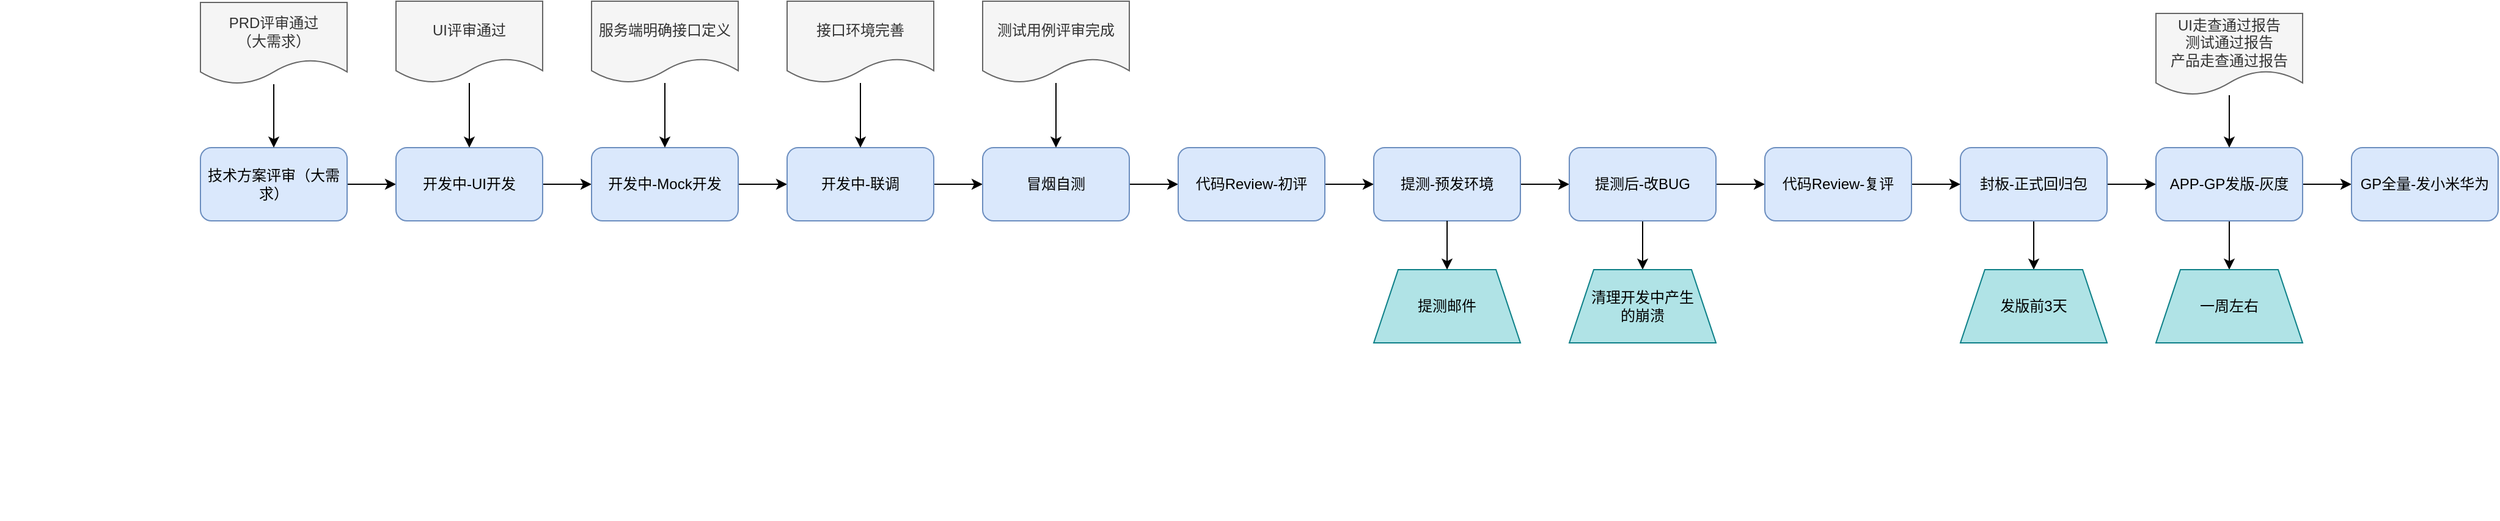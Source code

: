 <mxfile version="14.6.12" type="github"><diagram name="Page-1" id="12e1b939-464a-85fe-373e-61e167be1490"><mxGraphModel dx="1250" dy="811" grid="1" gridSize="10" guides="1" tooltips="1" connect="1" arrows="1" fold="1" page="1" pageScale="1.5" pageWidth="1169" pageHeight="826" background="#ffffff" math="0" shadow="0"><root><mxCell id="0"/><mxCell id="1" parent="0"/><mxCell id="60da8b9f42644d3a-4" value="Blog&lt;div&gt;Keywords&lt;/div&gt;&lt;div&gt;Social Media&lt;/div&gt;" style="text;html=1;strokeColor=none;fillColor=none;align=center;verticalAlign=middle;whiteSpace=wrap;rounded=0;shadow=0;fontSize=14;fontColor=#FFFFFF;" parent="1" vertex="1"><mxGeometry x="316" y="725" width="280" height="90" as="geometry"/></mxCell><mxCell id="60da8b9f42644d3a-6" value="" style="line;strokeWidth=2;html=1;rounded=0;shadow=0;fontSize=27;align=center;fillColor=none;strokeColor=#FFFFFF;" parent="1" vertex="1"><mxGeometry x="336" y="485" width="240" height="10" as="geometry"/></mxCell><mxCell id="60da8b9f42644d3a-7" value="" style="line;strokeWidth=2;html=1;rounded=0;shadow=0;fontSize=27;align=center;fillColor=none;strokeColor=#FFFFFF;" parent="1" vertex="1"><mxGeometry x="336" y="705" width="240" height="10" as="geometry"/></mxCell><mxCell id="60da8b9f42644d3a-18" value="CONVERT" style="text;html=1;strokeColor=none;fillColor=none;align=center;verticalAlign=middle;whiteSpace=wrap;rounded=0;shadow=0;fontSize=27;fontColor=#FFFFFF;fontStyle=1" parent="1" vertex="1"><mxGeometry x="596" y="425" width="280" height="60" as="geometry"/></mxCell><mxCell id="60da8b9f42644d3a-19" value="Forms&lt;div&gt;Calls-to-Action&lt;/div&gt;&lt;div&gt;Landing Pages&lt;/div&gt;" style="text;html=1;strokeColor=none;fillColor=none;align=center;verticalAlign=middle;whiteSpace=wrap;rounded=0;shadow=0;fontSize=14;fontColor=#FFFFFF;" parent="1" vertex="1"><mxGeometry x="596" y="725" width="280" height="90" as="geometry"/></mxCell><mxCell id="60da8b9f42644d3a-20" value="" style="line;strokeWidth=2;html=1;rounded=0;shadow=0;fontSize=27;align=center;fillColor=none;strokeColor=#FFFFFF;" parent="1" vertex="1"><mxGeometry x="616" y="485" width="240" height="10" as="geometry"/></mxCell><mxCell id="60da8b9f42644d3a-21" value="" style="line;strokeWidth=2;html=1;rounded=0;shadow=0;fontSize=27;align=center;fillColor=none;strokeColor=#FFFFFF;" parent="1" vertex="1"><mxGeometry x="616" y="705" width="240" height="10" as="geometry"/></mxCell><mxCell id="60da8b9f42644d3a-25" value="CLOSE" style="text;html=1;strokeColor=none;fillColor=none;align=center;verticalAlign=middle;whiteSpace=wrap;rounded=0;shadow=0;fontSize=27;fontColor=#FFFFFF;fontStyle=1" parent="1" vertex="1"><mxGeometry x="876" y="425" width="280" height="60" as="geometry"/></mxCell><mxCell id="60da8b9f42644d3a-26" value="Email&lt;div&gt;Signals&lt;/div&gt;&lt;div&gt;Workflows&lt;/div&gt;" style="text;html=1;strokeColor=none;fillColor=none;align=center;verticalAlign=middle;whiteSpace=wrap;rounded=0;shadow=0;fontSize=14;fontColor=#FFFFFF;" parent="1" vertex="1"><mxGeometry x="876" y="725" width="280" height="90" as="geometry"/></mxCell><mxCell id="60da8b9f42644d3a-27" value="" style="line;strokeWidth=2;html=1;rounded=0;shadow=0;fontSize=27;align=center;fillColor=none;strokeColor=#FFFFFF;" parent="1" vertex="1"><mxGeometry x="896" y="485" width="240" height="10" as="geometry"/></mxCell><mxCell id="60da8b9f42644d3a-28" value="" style="line;strokeWidth=2;html=1;rounded=0;shadow=0;fontSize=27;align=center;fillColor=none;strokeColor=#FFFFFF;" parent="1" vertex="1"><mxGeometry x="896" y="705" width="240" height="10" as="geometry"/></mxCell><mxCell id="60da8b9f42644d3a-32" value="DELIGHT" style="text;html=1;strokeColor=none;fillColor=none;align=center;verticalAlign=middle;whiteSpace=wrap;rounded=0;shadow=0;fontSize=27;fontColor=#FFFFFF;fontStyle=1" parent="1" vertex="1"><mxGeometry x="1156" y="425" width="280" height="60" as="geometry"/></mxCell><mxCell id="60da8b9f42644d3a-34" value="" style="line;strokeWidth=2;html=1;rounded=0;shadow=0;fontSize=27;align=center;fillColor=none;strokeColor=#FFFFFF;" parent="1" vertex="1"><mxGeometry x="1176" y="485" width="240" height="10" as="geometry"/></mxCell><mxCell id="60da8b9f42644d3a-35" value="" style="line;strokeWidth=2;html=1;rounded=0;shadow=0;fontSize=27;align=center;fillColor=none;strokeColor=#FFFFFF;" parent="1" vertex="1"><mxGeometry x="1176" y="705" width="240" height="10" as="geometry"/></mxCell><mxCell id="-69QhgYu0o7bPw_on2T7-32" value="" style="edgeStyle=orthogonalEdgeStyle;rounded=0;orthogonalLoop=1;jettySize=auto;html=1;" parent="1" source="-69QhgYu0o7bPw_on2T7-1" target="-69QhgYu0o7bPw_on2T7-7" edge="1"><mxGeometry relative="1" as="geometry"/></mxCell><mxCell id="-69QhgYu0o7bPw_on2T7-1" value="技术方案评审（大需求）" style="rounded=1;whiteSpace=wrap;html=1;fillColor=#dae8fc;strokeColor=#6c8ebf;" parent="1" vertex="1"><mxGeometry x="480" y="510" width="120" height="60" as="geometry"/></mxCell><mxCell id="-69QhgYu0o7bPw_on2T7-44" value="" style="edgeStyle=orthogonalEdgeStyle;rounded=0;orthogonalLoop=1;jettySize=auto;html=1;" parent="1" source="-69QhgYu0o7bPw_on2T7-3" target="-69QhgYu0o7bPw_on2T7-1" edge="1"><mxGeometry relative="1" as="geometry"/></mxCell><mxCell id="-69QhgYu0o7bPw_on2T7-3" value="PRD评审通过&lt;br&gt;（大需求）" style="shape=document;whiteSpace=wrap;html=1;boundedLbl=1;fillColor=#f5f5f5;strokeColor=#666666;fontColor=#333333;" parent="1" vertex="1"><mxGeometry x="480" y="391" width="120" height="67" as="geometry"/></mxCell><mxCell id="-69QhgYu0o7bPw_on2T7-33" value="" style="edgeStyle=orthogonalEdgeStyle;rounded=0;orthogonalLoop=1;jettySize=auto;html=1;" parent="1" source="-69QhgYu0o7bPw_on2T7-7" target="-69QhgYu0o7bPw_on2T7-8" edge="1"><mxGeometry relative="1" as="geometry"/></mxCell><mxCell id="-69QhgYu0o7bPw_on2T7-7" value="&lt;span&gt;开发中-UI开发&lt;/span&gt;" style="rounded=1;whiteSpace=wrap;html=1;fillColor=#dae8fc;strokeColor=#6c8ebf;" parent="1" vertex="1"><mxGeometry x="640" y="510" width="120" height="60" as="geometry"/></mxCell><mxCell id="-69QhgYu0o7bPw_on2T7-34" value="" style="edgeStyle=orthogonalEdgeStyle;rounded=0;orthogonalLoop=1;jettySize=auto;html=1;" parent="1" source="-69QhgYu0o7bPw_on2T7-8" target="-69QhgYu0o7bPw_on2T7-9" edge="1"><mxGeometry relative="1" as="geometry"/></mxCell><mxCell id="-69QhgYu0o7bPw_on2T7-8" value="开发中-Mock开发" style="rounded=1;whiteSpace=wrap;html=1;fillColor=#dae8fc;strokeColor=#6c8ebf;" parent="1" vertex="1"><mxGeometry x="800" y="510" width="120" height="60" as="geometry"/></mxCell><mxCell id="-69QhgYu0o7bPw_on2T7-35" value="" style="edgeStyle=orthogonalEdgeStyle;rounded=0;orthogonalLoop=1;jettySize=auto;html=1;" parent="1" source="-69QhgYu0o7bPw_on2T7-9" target="-69QhgYu0o7bPw_on2T7-10" edge="1"><mxGeometry relative="1" as="geometry"/></mxCell><mxCell id="-69QhgYu0o7bPw_on2T7-9" value="开发中-联调" style="rounded=1;whiteSpace=wrap;html=1;fillColor=#dae8fc;strokeColor=#6c8ebf;" parent="1" vertex="1"><mxGeometry x="960" y="510" width="120" height="60" as="geometry"/></mxCell><mxCell id="-69QhgYu0o7bPw_on2T7-36" value="" style="edgeStyle=orthogonalEdgeStyle;rounded=0;orthogonalLoop=1;jettySize=auto;html=1;" parent="1" source="-69QhgYu0o7bPw_on2T7-10" target="-69QhgYu0o7bPw_on2T7-11" edge="1"><mxGeometry relative="1" as="geometry"/></mxCell><mxCell id="-69QhgYu0o7bPw_on2T7-10" value="冒烟自测" style="rounded=1;whiteSpace=wrap;html=1;fillColor=#dae8fc;strokeColor=#6c8ebf;" parent="1" vertex="1"><mxGeometry x="1120" y="510" width="120" height="60" as="geometry"/></mxCell><mxCell id="-69QhgYu0o7bPw_on2T7-37" value="" style="edgeStyle=orthogonalEdgeStyle;rounded=0;orthogonalLoop=1;jettySize=auto;html=1;" parent="1" source="-69QhgYu0o7bPw_on2T7-11" target="-69QhgYu0o7bPw_on2T7-12" edge="1"><mxGeometry relative="1" as="geometry"/></mxCell><mxCell id="-69QhgYu0o7bPw_on2T7-11" value="代码Review-初评" style="rounded=1;whiteSpace=wrap;html=1;fillColor=#dae8fc;strokeColor=#6c8ebf;" parent="1" vertex="1"><mxGeometry x="1280" y="510" width="120" height="60" as="geometry"/></mxCell><mxCell id="-69QhgYu0o7bPw_on2T7-38" value="" style="edgeStyle=orthogonalEdgeStyle;rounded=0;orthogonalLoop=1;jettySize=auto;html=1;" parent="1" source="-69QhgYu0o7bPw_on2T7-12" target="-69QhgYu0o7bPw_on2T7-13" edge="1"><mxGeometry relative="1" as="geometry"/></mxCell><mxCell id="-69QhgYu0o7bPw_on2T7-12" value="提测-预发环境" style="rounded=1;whiteSpace=wrap;html=1;fillColor=#dae8fc;strokeColor=#6c8ebf;" parent="1" vertex="1"><mxGeometry x="1440" y="510" width="120" height="60" as="geometry"/></mxCell><mxCell id="-69QhgYu0o7bPw_on2T7-39" value="" style="edgeStyle=orthogonalEdgeStyle;rounded=0;orthogonalLoop=1;jettySize=auto;html=1;" parent="1" source="-69QhgYu0o7bPw_on2T7-13" target="-69QhgYu0o7bPw_on2T7-31" edge="1"><mxGeometry relative="1" as="geometry"/></mxCell><mxCell id="-69QhgYu0o7bPw_on2T7-58" value="" style="edgeStyle=orthogonalEdgeStyle;rounded=0;orthogonalLoop=1;jettySize=auto;html=1;" parent="1" source="-69QhgYu0o7bPw_on2T7-13" target="-69QhgYu0o7bPw_on2T7-27" edge="1"><mxGeometry relative="1" as="geometry"/></mxCell><mxCell id="-69QhgYu0o7bPw_on2T7-13" value="提测后-改BUG" style="rounded=1;whiteSpace=wrap;html=1;fillColor=#dae8fc;strokeColor=#6c8ebf;" parent="1" vertex="1"><mxGeometry x="1600" y="510" width="120" height="60" as="geometry"/></mxCell><mxCell id="-69QhgYu0o7bPw_on2T7-41" value="" style="edgeStyle=orthogonalEdgeStyle;rounded=0;orthogonalLoop=1;jettySize=auto;html=1;" parent="1" source="-69QhgYu0o7bPw_on2T7-14" target="-69QhgYu0o7bPw_on2T7-15" edge="1"><mxGeometry relative="1" as="geometry"/></mxCell><mxCell id="-69QhgYu0o7bPw_on2T7-60" value="" style="edgeStyle=orthogonalEdgeStyle;rounded=0;orthogonalLoop=1;jettySize=auto;html=1;" parent="1" source="-69QhgYu0o7bPw_on2T7-14" target="-69QhgYu0o7bPw_on2T7-23" edge="1"><mxGeometry relative="1" as="geometry"/></mxCell><mxCell id="-69QhgYu0o7bPw_on2T7-14" value="封板-正式回归包" style="rounded=1;whiteSpace=wrap;html=1;fillColor=#dae8fc;strokeColor=#6c8ebf;" parent="1" vertex="1"><mxGeometry x="1920" y="510" width="120" height="60" as="geometry"/></mxCell><mxCell id="-69QhgYu0o7bPw_on2T7-42" value="" style="edgeStyle=orthogonalEdgeStyle;rounded=0;orthogonalLoop=1;jettySize=auto;html=1;" parent="1" source="-69QhgYu0o7bPw_on2T7-15" target="-69QhgYu0o7bPw_on2T7-28" edge="1"><mxGeometry relative="1" as="geometry"/></mxCell><mxCell id="-69QhgYu0o7bPw_on2T7-59" value="" style="edgeStyle=orthogonalEdgeStyle;rounded=0;orthogonalLoop=1;jettySize=auto;html=1;" parent="1" source="-69QhgYu0o7bPw_on2T7-15" target="-69QhgYu0o7bPw_on2T7-29" edge="1"><mxGeometry relative="1" as="geometry"/></mxCell><mxCell id="-69QhgYu0o7bPw_on2T7-15" value="APP-GP发版-灰度" style="rounded=1;whiteSpace=wrap;html=1;fillColor=#dae8fc;strokeColor=#6c8ebf;" parent="1" vertex="1"><mxGeometry x="2080" y="510" width="120" height="60" as="geometry"/></mxCell><mxCell id="-69QhgYu0o7bPw_on2T7-45" value="" style="edgeStyle=orthogonalEdgeStyle;rounded=0;orthogonalLoop=1;jettySize=auto;html=1;" parent="1" source="-69QhgYu0o7bPw_on2T7-17" target="-69QhgYu0o7bPw_on2T7-7" edge="1"><mxGeometry relative="1" as="geometry"/></mxCell><mxCell id="-69QhgYu0o7bPw_on2T7-17" value="UI评审通过" style="shape=document;whiteSpace=wrap;html=1;boundedLbl=1;fillColor=#f5f5f5;strokeColor=#666666;fontColor=#333333;" parent="1" vertex="1"><mxGeometry x="640" y="390" width="120" height="67" as="geometry"/></mxCell><mxCell id="-69QhgYu0o7bPw_on2T7-46" value="" style="edgeStyle=orthogonalEdgeStyle;rounded=0;orthogonalLoop=1;jettySize=auto;html=1;" parent="1" source="-69QhgYu0o7bPw_on2T7-18" target="-69QhgYu0o7bPw_on2T7-8" edge="1"><mxGeometry relative="1" as="geometry"/></mxCell><mxCell id="-69QhgYu0o7bPw_on2T7-18" value="&lt;span&gt;服务端明确接口定义&lt;/span&gt;" style="shape=document;whiteSpace=wrap;html=1;boundedLbl=1;fillColor=#f5f5f5;strokeColor=#666666;fontColor=#333333;" parent="1" vertex="1"><mxGeometry x="800" y="390" width="120" height="67" as="geometry"/></mxCell><mxCell id="-69QhgYu0o7bPw_on2T7-47" value="" style="edgeStyle=orthogonalEdgeStyle;rounded=0;orthogonalLoop=1;jettySize=auto;html=1;" parent="1" source="-69QhgYu0o7bPw_on2T7-19" target="-69QhgYu0o7bPw_on2T7-9" edge="1"><mxGeometry relative="1" as="geometry"/></mxCell><mxCell id="-69QhgYu0o7bPw_on2T7-19" value="接口环境完善" style="shape=document;whiteSpace=wrap;html=1;boundedLbl=1;fillColor=#f5f5f5;strokeColor=#666666;fontColor=#333333;" parent="1" vertex="1"><mxGeometry x="960" y="390" width="120" height="67" as="geometry"/></mxCell><mxCell id="-69QhgYu0o7bPw_on2T7-48" value="" style="edgeStyle=orthogonalEdgeStyle;rounded=0;orthogonalLoop=1;jettySize=auto;html=1;" parent="1" source="-69QhgYu0o7bPw_on2T7-20" target="-69QhgYu0o7bPw_on2T7-10" edge="1"><mxGeometry relative="1" as="geometry"/></mxCell><mxCell id="-69QhgYu0o7bPw_on2T7-20" value="测试用例评审完成" style="shape=document;whiteSpace=wrap;html=1;boundedLbl=1;fillColor=#f5f5f5;strokeColor=#666666;fontColor=#333333;" parent="1" vertex="1"><mxGeometry x="1120" y="390" width="120" height="67" as="geometry"/></mxCell><mxCell id="-69QhgYu0o7bPw_on2T7-22" value="提测邮件" style="shape=trapezoid;perimeter=trapezoidPerimeter;whiteSpace=wrap;html=1;fixedSize=1;fillColor=#b0e3e6;strokeColor=#0e8088;" parent="1" vertex="1"><mxGeometry x="1440" y="610" width="120" height="60" as="geometry"/></mxCell><mxCell id="-69QhgYu0o7bPw_on2T7-23" value="发版前3天" style="shape=trapezoid;perimeter=trapezoidPerimeter;whiteSpace=wrap;html=1;fixedSize=1;fillColor=#b0e3e6;strokeColor=#0e8088;" parent="1" vertex="1"><mxGeometry x="1920" y="610" width="120" height="60" as="geometry"/></mxCell><mxCell id="-69QhgYu0o7bPw_on2T7-61" value="" style="edgeStyle=orthogonalEdgeStyle;rounded=0;orthogonalLoop=1;jettySize=auto;html=1;" parent="1" source="-69QhgYu0o7bPw_on2T7-25" target="-69QhgYu0o7bPw_on2T7-15" edge="1"><mxGeometry relative="1" as="geometry"/></mxCell><mxCell id="-69QhgYu0o7bPw_on2T7-25" value="UI走查通过报告&lt;br&gt;测试通过报告&lt;br&gt;产品走查通过报告" style="shape=document;whiteSpace=wrap;html=1;boundedLbl=1;fillColor=#f5f5f5;strokeColor=#666666;fontColor=#333333;align=center;" parent="1" vertex="1"><mxGeometry x="2080" y="400" width="120" height="67" as="geometry"/></mxCell><mxCell id="-69QhgYu0o7bPw_on2T7-27" value="清理开发中产生&lt;br&gt;的崩溃" style="shape=trapezoid;perimeter=trapezoidPerimeter;whiteSpace=wrap;html=1;fixedSize=1;fillColor=#b0e3e6;strokeColor=#0e8088;" parent="1" vertex="1"><mxGeometry x="1600" y="610" width="120" height="60" as="geometry"/></mxCell><mxCell id="-69QhgYu0o7bPw_on2T7-28" value="GP全量-发小米华为" style="rounded=1;whiteSpace=wrap;html=1;fillColor=#dae8fc;strokeColor=#6c8ebf;" parent="1" vertex="1"><mxGeometry x="2240" y="510" width="120" height="60" as="geometry"/></mxCell><mxCell id="-69QhgYu0o7bPw_on2T7-29" value="一周左右" style="shape=trapezoid;perimeter=trapezoidPerimeter;whiteSpace=wrap;html=1;fixedSize=1;fillColor=#b0e3e6;strokeColor=#0e8088;" parent="1" vertex="1"><mxGeometry x="2080" y="610" width="120" height="60" as="geometry"/></mxCell><mxCell id="-69QhgYu0o7bPw_on2T7-40" value="" style="edgeStyle=orthogonalEdgeStyle;rounded=0;orthogonalLoop=1;jettySize=auto;html=1;" parent="1" source="-69QhgYu0o7bPw_on2T7-31" target="-69QhgYu0o7bPw_on2T7-14" edge="1"><mxGeometry relative="1" as="geometry"/></mxCell><mxCell id="-69QhgYu0o7bPw_on2T7-31" value="代码Review-复评" style="rounded=1;whiteSpace=wrap;html=1;fillColor=#dae8fc;strokeColor=#6c8ebf;" parent="1" vertex="1"><mxGeometry x="1760" y="510" width="120" height="60" as="geometry"/></mxCell><mxCell id="-69QhgYu0o7bPw_on2T7-57" value="" style="edgeStyle=orthogonalEdgeStyle;orthogonalLoop=1;jettySize=auto;html=1;rounded=0;" parent="1" source="-69QhgYu0o7bPw_on2T7-12" target="-69QhgYu0o7bPw_on2T7-22" edge="1"><mxGeometry relative="1" as="geometry"/></mxCell></root></mxGraphModel></diagram></mxfile>